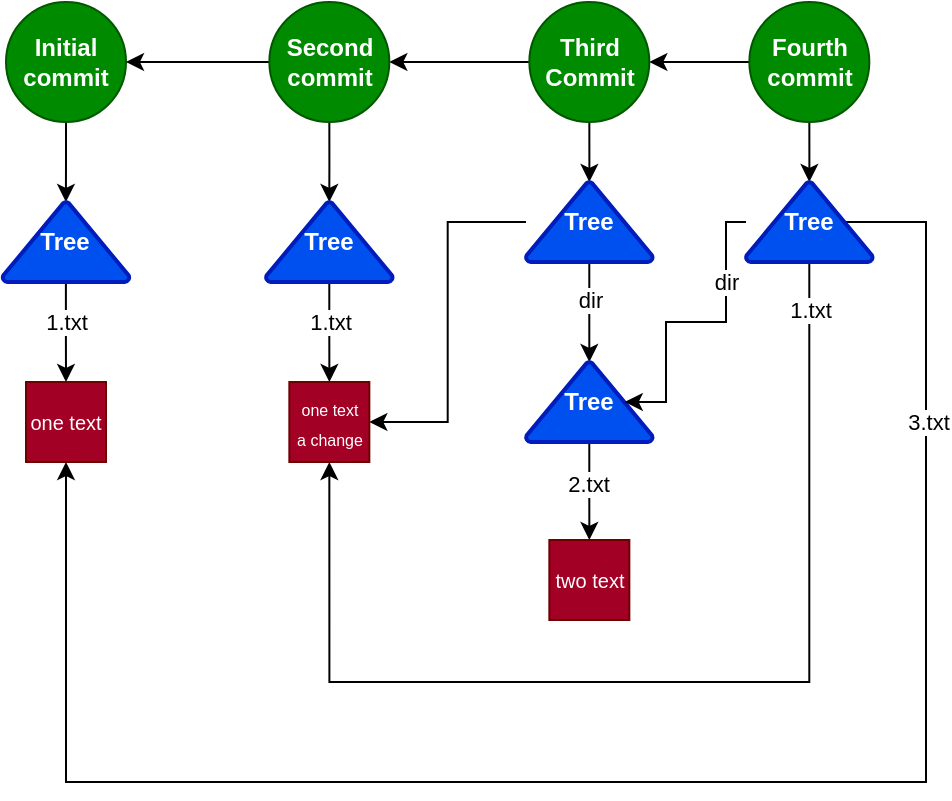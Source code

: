 <mxfile version="13.6.5">
    <diagram id="OvUeN1fUbP1yOYvhclIw" name="Page-1">
        <mxGraphModel dx="992" dy="390" grid="1" gridSize="10" guides="1" tooltips="1" connect="1" arrows="1" fold="1" page="1" pageScale="1" pageWidth="850" pageHeight="1100" math="0" shadow="0">
            <root>
                <mxCell id="0"/>
                <mxCell id="1" parent="0"/>
                <mxCell id="35" style="edgeStyle=orthogonalEdgeStyle;rounded=0;orthogonalLoop=1;jettySize=auto;html=1;" parent="1" source="33" target="34" edge="1">
                    <mxGeometry relative="1" as="geometry"/>
                </mxCell>
                <mxCell id="67" style="edgeStyle=orthogonalEdgeStyle;rounded=0;orthogonalLoop=1;jettySize=auto;html=1;entryX=1;entryY=0.5;entryDx=0;entryDy=0;fontColor=#000000;" parent="1" source="33" target="51" edge="1">
                    <mxGeometry relative="1" as="geometry"/>
                </mxCell>
                <mxCell id="33" value="Third Commit" style="ellipse;whiteSpace=wrap;html=1;aspect=fixed;fillColor=#008a00;strokeColor=#005700;fontColor=#ffffff;fontStyle=1" parent="1" vertex="1">
                    <mxGeometry x="531.67" y="90" width="60" height="60" as="geometry"/>
                </mxCell>
                <mxCell id="38" style="edgeStyle=orthogonalEdgeStyle;rounded=0;orthogonalLoop=1;jettySize=auto;html=1;entryX=0.5;entryY=0;entryDx=0;entryDy=0;entryPerimeter=0;" parent="1" source="34" target="37" edge="1">
                    <mxGeometry relative="1" as="geometry"/>
                </mxCell>
                <mxCell id="81" value="dir" style="edgeLabel;html=1;align=center;verticalAlign=middle;resizable=0;points=[];fontColor=#000000;" parent="38" vertex="1" connectable="0">
                    <mxGeometry x="0.002" y="6" relative="1" as="geometry">
                        <mxPoint x="-6" y="-6" as="offset"/>
                    </mxGeometry>
                </mxCell>
                <mxCell id="41" style="edgeStyle=orthogonalEdgeStyle;rounded=0;orthogonalLoop=1;jettySize=auto;html=1;entryX=1;entryY=0.5;entryDx=0;entryDy=0;" parent="1" source="34" target="55" edge="1">
                    <mxGeometry relative="1" as="geometry">
                        <mxPoint x="455" y="270" as="targetPoint"/>
                    </mxGeometry>
                </mxCell>
                <mxCell id="34" value="Tree" style="strokeWidth=2;html=1;shape=mxgraph.flowchart.extract_or_measurement;whiteSpace=wrap;fillColor=#0050ef;strokeColor=#001DBC;fontColor=#ffffff;fontStyle=1" parent="1" vertex="1">
                    <mxGeometry x="530.0" y="180" width="63.33" height="40" as="geometry"/>
                </mxCell>
                <mxCell id="40" style="edgeStyle=orthogonalEdgeStyle;rounded=0;orthogonalLoop=1;jettySize=auto;html=1;entryX=0.5;entryY=0;entryDx=0;entryDy=0;" parent="1" source="37" target="39" edge="1">
                    <mxGeometry relative="1" as="geometry"/>
                </mxCell>
                <mxCell id="65" value="2.txt" style="edgeLabel;html=1;align=center;verticalAlign=middle;resizable=0;points=[];fontColor=#000000;" parent="40" vertex="1" connectable="0">
                    <mxGeometry x="-0.226" y="-1" relative="1" as="geometry">
                        <mxPoint y="2" as="offset"/>
                    </mxGeometry>
                </mxCell>
                <mxCell id="37" value="Tree" style="strokeWidth=2;html=1;shape=mxgraph.flowchart.extract_or_measurement;whiteSpace=wrap;fillColor=#0050ef;strokeColor=#001DBC;fontColor=#ffffff;fontStyle=1" parent="1" vertex="1">
                    <mxGeometry x="530.0" y="270" width="63.33" height="40" as="geometry"/>
                </mxCell>
                <mxCell id="39" value="&lt;span style=&quot;font-weight: normal&quot;&gt;&lt;font style=&quot;font-size: 10px&quot;&gt;two text&lt;/font&gt;&lt;/span&gt;" style="whiteSpace=wrap;html=1;aspect=fixed;fillColor=#a20025;strokeColor=#6F0000;fontColor=#ffffff;fontStyle=1" parent="1" vertex="1">
                    <mxGeometry x="541.67" y="359" width="40" height="40" as="geometry"/>
                </mxCell>
                <mxCell id="43" style="edgeStyle=orthogonalEdgeStyle;rounded=0;orthogonalLoop=1;jettySize=auto;html=1;" parent="1" source="44" target="47" edge="1">
                    <mxGeometry relative="1" as="geometry"/>
                </mxCell>
                <mxCell id="44" value="Initial commit" style="ellipse;whiteSpace=wrap;html=1;aspect=fixed;fillColor=#008a00;strokeColor=#005700;fontColor=#ffffff;fontStyle=1" parent="1" vertex="1">
                    <mxGeometry x="270" y="90" width="60" height="60" as="geometry"/>
                </mxCell>
                <mxCell id="45" style="edgeStyle=orthogonalEdgeStyle;rounded=0;orthogonalLoop=1;jettySize=auto;html=1;" parent="1" source="47" target="48" edge="1">
                    <mxGeometry relative="1" as="geometry"/>
                </mxCell>
                <mxCell id="46" value="1.txt" style="edgeLabel;html=1;align=center;verticalAlign=middle;resizable=0;points=[];fontColor=#000000;" parent="45" vertex="1" connectable="0">
                    <mxGeometry x="0.177" relative="1" as="geometry">
                        <mxPoint y="-10" as="offset"/>
                    </mxGeometry>
                </mxCell>
                <mxCell id="47" value="Tree" style="strokeWidth=2;html=1;shape=mxgraph.flowchart.extract_or_measurement;whiteSpace=wrap;fillColor=#0050ef;strokeColor=#001DBC;fontColor=#ffffff;fontStyle=1" parent="1" vertex="1">
                    <mxGeometry x="268.33" y="190" width="63.33" height="40" as="geometry"/>
                </mxCell>
                <mxCell id="48" value="&lt;span style=&quot;font-weight: normal&quot;&gt;&lt;font style=&quot;font-size: 10px&quot;&gt;one text&lt;/font&gt;&lt;/span&gt;" style="whiteSpace=wrap;html=1;aspect=fixed;fillColor=#a20025;strokeColor=#6F0000;fontColor=#ffffff;fontStyle=1" parent="1" vertex="1">
                    <mxGeometry x="280" y="280" width="40" height="40" as="geometry"/>
                </mxCell>
                <mxCell id="49" style="edgeStyle=orthogonalEdgeStyle;rounded=0;orthogonalLoop=1;jettySize=auto;html=1;" parent="1" source="51" target="54" edge="1">
                    <mxGeometry relative="1" as="geometry"/>
                </mxCell>
                <mxCell id="50" style="edgeStyle=orthogonalEdgeStyle;rounded=0;orthogonalLoop=1;jettySize=auto;html=1;entryX=1;entryY=0.5;entryDx=0;entryDy=0;" parent="1" source="51" target="44" edge="1">
                    <mxGeometry relative="1" as="geometry"/>
                </mxCell>
                <mxCell id="51" value="Second&lt;br&gt;commit" style="ellipse;whiteSpace=wrap;html=1;aspect=fixed;fillColor=#008a00;strokeColor=#005700;fontColor=#ffffff;fontStyle=1" parent="1" vertex="1">
                    <mxGeometry x="401.67" y="90" width="60" height="60" as="geometry"/>
                </mxCell>
                <mxCell id="52" style="edgeStyle=orthogonalEdgeStyle;rounded=0;orthogonalLoop=1;jettySize=auto;html=1;" parent="1" source="54" target="55" edge="1">
                    <mxGeometry relative="1" as="geometry"/>
                </mxCell>
                <mxCell id="53" value="1.txt" style="edgeLabel;html=1;align=center;verticalAlign=middle;resizable=0;points=[];fontColor=#000000;" parent="52" vertex="1" connectable="0">
                    <mxGeometry x="0.177" relative="1" as="geometry">
                        <mxPoint y="-10" as="offset"/>
                    </mxGeometry>
                </mxCell>
                <mxCell id="54" value="Tree" style="strokeWidth=2;html=1;shape=mxgraph.flowchart.extract_or_measurement;whiteSpace=wrap;fillColor=#0050ef;strokeColor=#001DBC;fontColor=#ffffff;fontStyle=1" parent="1" vertex="1">
                    <mxGeometry x="400.0" y="190" width="63.33" height="40" as="geometry"/>
                </mxCell>
                <mxCell id="55" value="&lt;span style=&quot;font-weight: normal ; font-size: 8px&quot;&gt;&lt;font style=&quot;font-size: 8px&quot;&gt;one text&lt;br&gt;a change&lt;br&gt;&lt;/font&gt;&lt;/span&gt;" style="whiteSpace=wrap;html=1;aspect=fixed;fillColor=#a20025;strokeColor=#6F0000;fontColor=#ffffff;fontStyle=1" parent="1" vertex="1">
                    <mxGeometry x="411.67" y="280" width="40" height="40" as="geometry"/>
                </mxCell>
                <mxCell id="68" style="edgeStyle=orthogonalEdgeStyle;rounded=0;orthogonalLoop=1;jettySize=auto;html=1;" parent="1" source="69" target="71" edge="1">
                    <mxGeometry relative="1" as="geometry"/>
                </mxCell>
                <mxCell id="76" style="edgeStyle=orthogonalEdgeStyle;rounded=0;orthogonalLoop=1;jettySize=auto;html=1;fontColor=#000000;" parent="1" source="69" target="33" edge="1">
                    <mxGeometry relative="1" as="geometry"/>
                </mxCell>
                <mxCell id="69" value="Fourth commit" style="ellipse;whiteSpace=wrap;html=1;aspect=fixed;fillColor=#008a00;strokeColor=#005700;fontColor=#ffffff;fontStyle=1" parent="1" vertex="1">
                    <mxGeometry x="641.67" y="90" width="60" height="60" as="geometry"/>
                </mxCell>
                <mxCell id="70" style="edgeStyle=orthogonalEdgeStyle;rounded=0;orthogonalLoop=1;jettySize=auto;html=1;entryX=0.78;entryY=0.5;entryDx=0;entryDy=0;entryPerimeter=0;" parent="1" source="71" target="37" edge="1">
                    <mxGeometry relative="1" as="geometry">
                        <mxPoint x="671.665" y="270" as="targetPoint"/>
                        <Array as="points">
                            <mxPoint x="630" y="200"/>
                            <mxPoint x="630" y="250"/>
                            <mxPoint x="600" y="250"/>
                            <mxPoint x="600" y="290"/>
                        </Array>
                    </mxGeometry>
                </mxCell>
                <mxCell id="80" value="dir" style="edgeLabel;html=1;align=center;verticalAlign=middle;resizable=0;points=[];fontColor=#000000;" parent="70" vertex="1" connectable="0">
                    <mxGeometry x="-0.391" y="2" relative="1" as="geometry">
                        <mxPoint x="-2" y="-5.83" as="offset"/>
                    </mxGeometry>
                </mxCell>
                <mxCell id="77" style="edgeStyle=orthogonalEdgeStyle;rounded=0;orthogonalLoop=1;jettySize=auto;html=1;entryX=0.5;entryY=1;entryDx=0;entryDy=0;fontColor=#000000;exitX=0.78;exitY=0.5;exitDx=0;exitDy=0;exitPerimeter=0;" parent="1" source="71" target="48" edge="1">
                    <mxGeometry relative="1" as="geometry">
                        <Array as="points">
                            <mxPoint x="730" y="200"/>
                            <mxPoint x="730" y="480"/>
                            <mxPoint x="300" y="480"/>
                        </Array>
                    </mxGeometry>
                </mxCell>
                <mxCell id="78" value="3.txt" style="edgeLabel;html=1;align=center;verticalAlign=middle;resizable=0;points=[];fontColor=#000000;" parent="77" vertex="1" connectable="0">
                    <mxGeometry x="-0.926" y="-2" relative="1" as="geometry">
                        <mxPoint x="8" y="98" as="offset"/>
                    </mxGeometry>
                </mxCell>
                <mxCell id="79" style="edgeStyle=orthogonalEdgeStyle;rounded=0;orthogonalLoop=1;jettySize=auto;html=1;entryX=0.5;entryY=1;entryDx=0;entryDy=0;fontColor=#000000;" parent="1" source="71" target="55" edge="1">
                    <mxGeometry relative="1" as="geometry">
                        <Array as="points">
                            <mxPoint x="672" y="430"/>
                            <mxPoint x="432" y="430"/>
                        </Array>
                    </mxGeometry>
                </mxCell>
                <mxCell id="82" value="1.txt" style="edgeLabel;html=1;align=center;verticalAlign=middle;resizable=0;points=[];fontColor=#000000;" vertex="1" connectable="0" parent="79">
                    <mxGeometry x="-0.941" relative="1" as="geometry">
                        <mxPoint y="7" as="offset"/>
                    </mxGeometry>
                </mxCell>
                <mxCell id="71" value="Tree" style="strokeWidth=2;html=1;shape=mxgraph.flowchart.extract_or_measurement;whiteSpace=wrap;fillColor=#0050ef;strokeColor=#001DBC;fontColor=#ffffff;fontStyle=1" parent="1" vertex="1">
                    <mxGeometry x="640.0" y="180" width="63.33" height="40" as="geometry"/>
                </mxCell>
            </root>
        </mxGraphModel>
    </diagram>
</mxfile>
